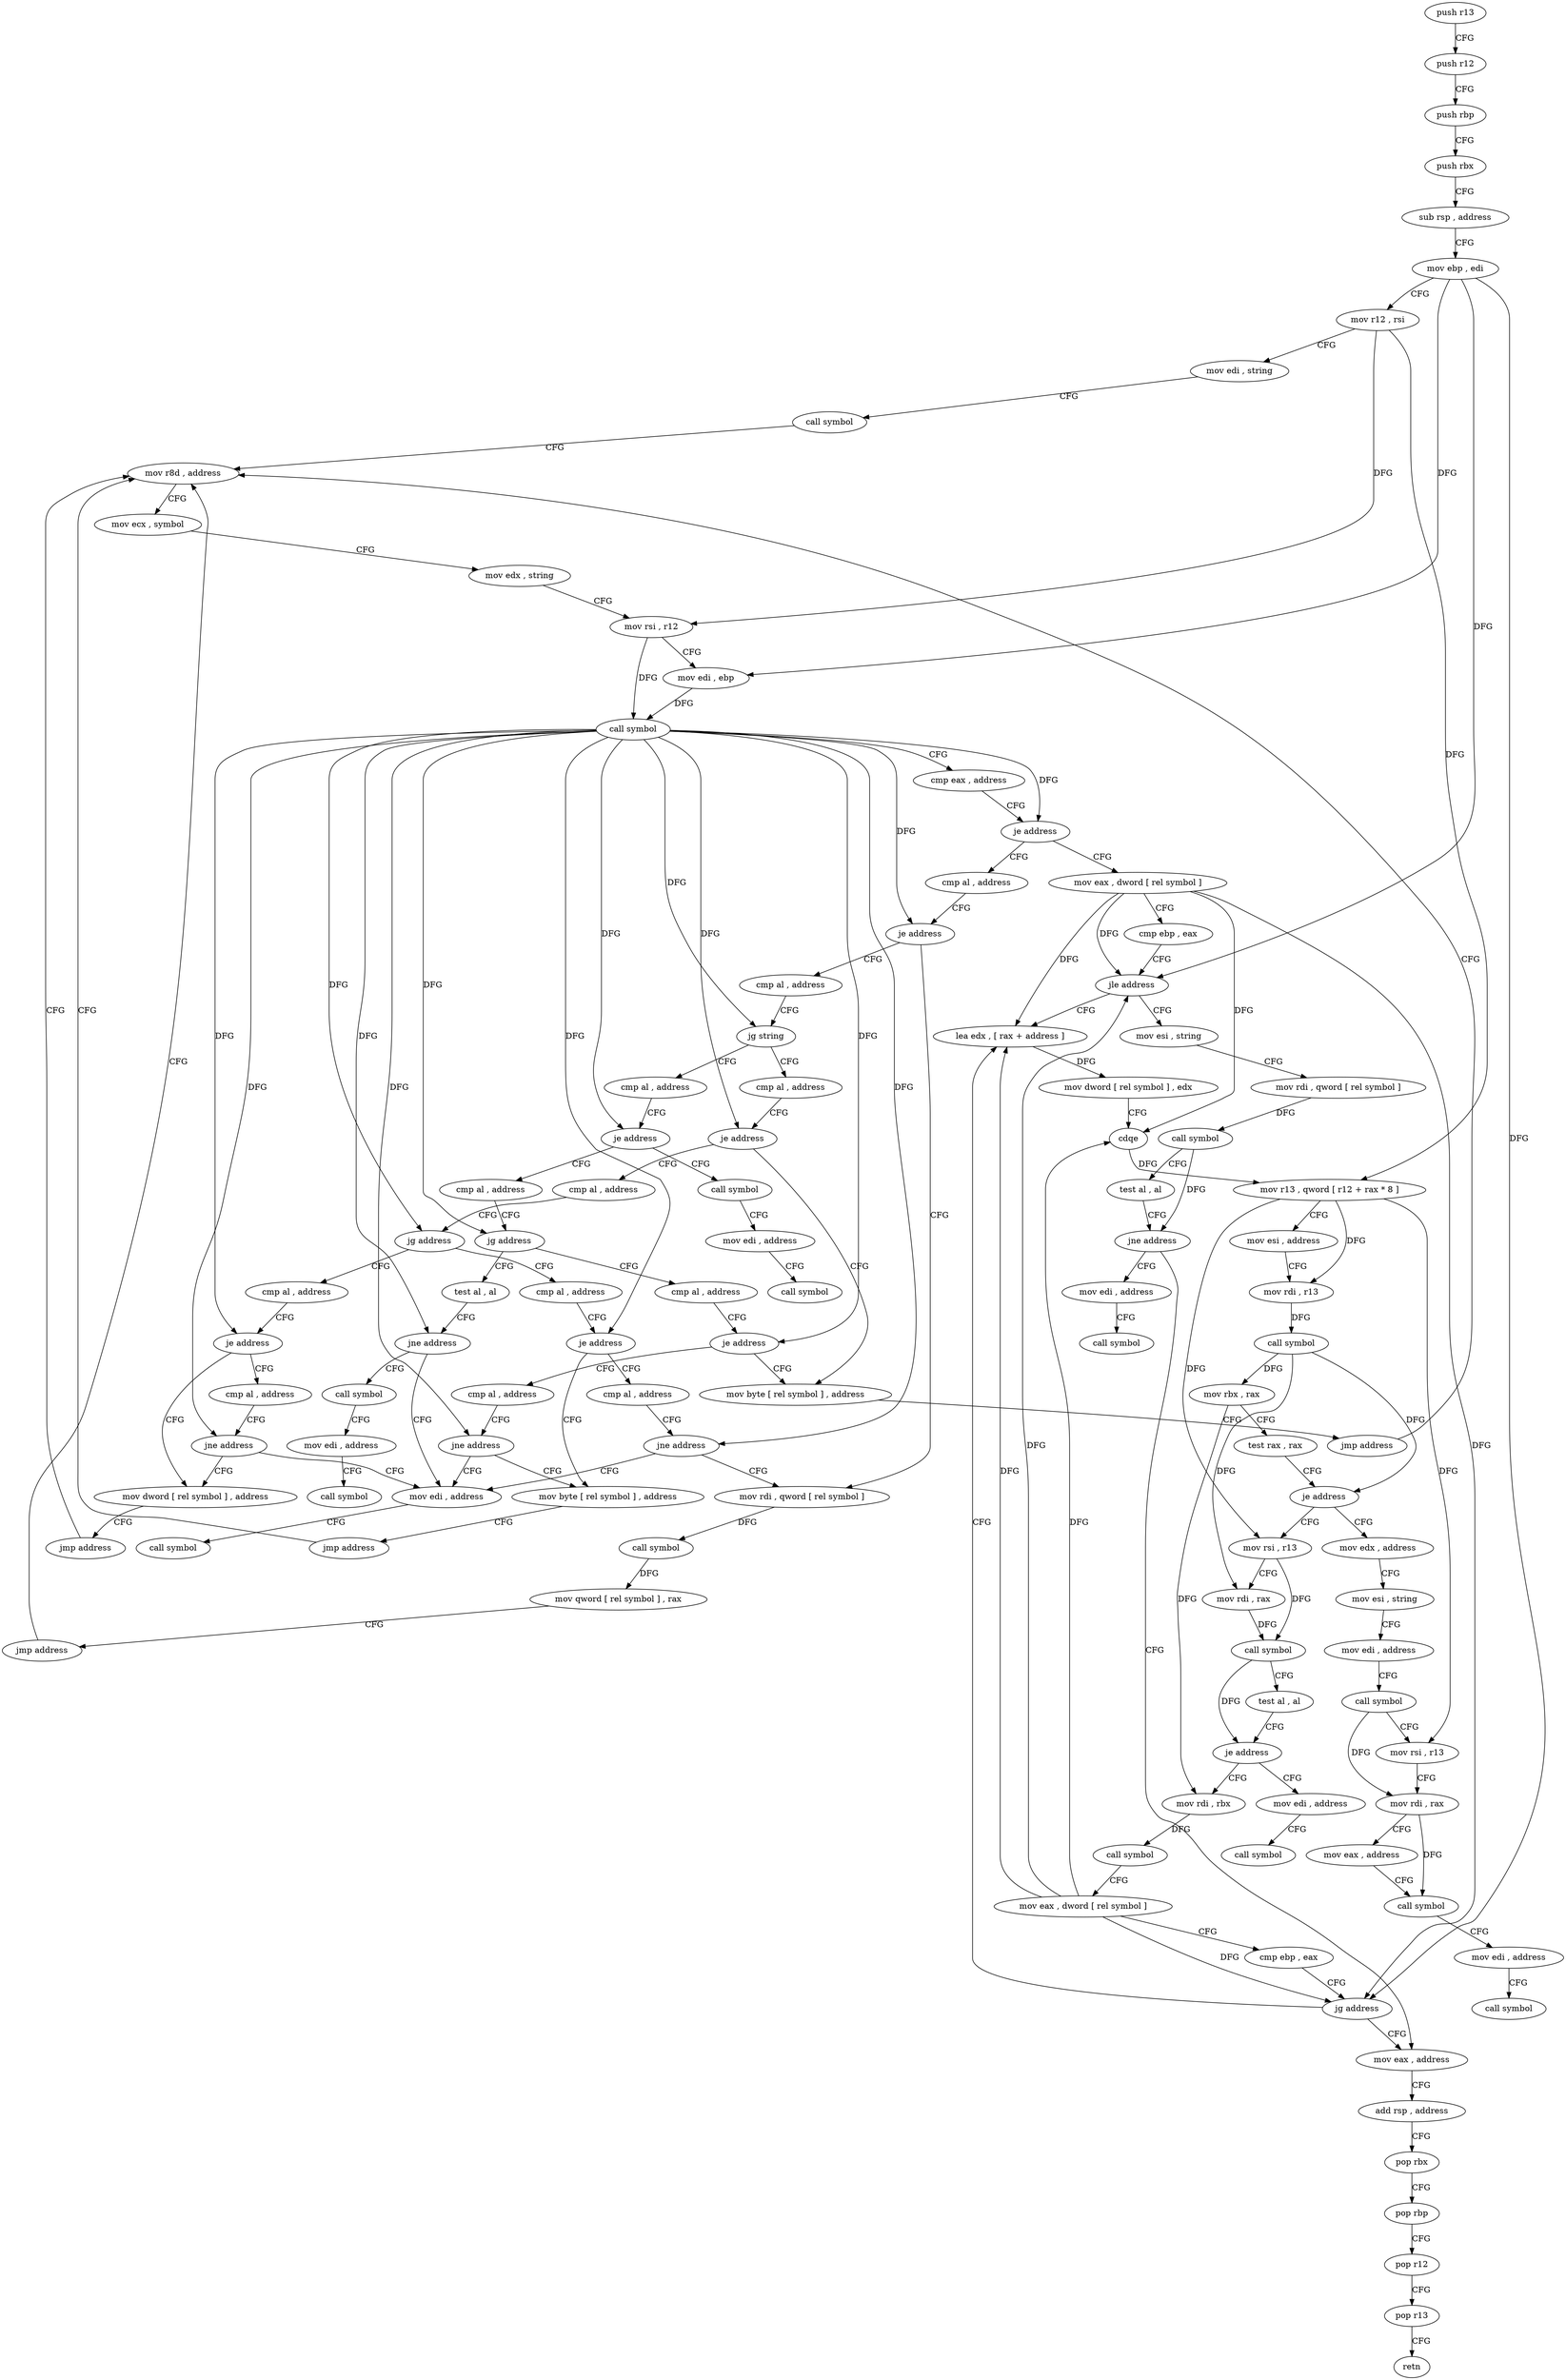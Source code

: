 digraph "func" {
"4216804" [label = "push r13" ]
"4216806" [label = "push r12" ]
"4216808" [label = "push rbp" ]
"4216809" [label = "push rbx" ]
"4216810" [label = "sub rsp , address" ]
"4216814" [label = "mov ebp , edi" ]
"4216816" [label = "mov r12 , rsi" ]
"4216819" [label = "mov edi , string" ]
"4216824" [label = "call symbol" ]
"4216829" [label = "mov r8d , address" ]
"4217013" [label = "mov eax , dword [ rel symbol ]" ]
"4217019" [label = "cmp ebp , eax" ]
"4217021" [label = "jle address" ]
"4217168" [label = "mov esi , string" ]
"4217027" [label = "lea edx , [ rax + address ]" ]
"4216864" [label = "cmp al , address" ]
"4216866" [label = "je address" ]
"4216952" [label = "mov rdi , qword [ rel symbol ]" ]
"4216868" [label = "cmp al , address" ]
"4217173" [label = "mov rdi , qword [ rel symbol ]" ]
"4217180" [label = "call symbol" ]
"4217185" [label = "test al , al" ]
"4217187" [label = "jne address" ]
"4217096" [label = "mov eax , address" ]
"4217189" [label = "mov edi , address" ]
"4217030" [label = "mov dword [ rel symbol ] , edx" ]
"4217036" [label = "cdqe" ]
"4217038" [label = "mov r13 , qword [ r12 + rax * 8 ]" ]
"4217042" [label = "mov esi , address" ]
"4217047" [label = "mov rdi , r13" ]
"4217050" [label = "call symbol" ]
"4217055" [label = "mov rbx , rax" ]
"4217058" [label = "test rax , rax" ]
"4217061" [label = "je address" ]
"4217112" [label = "mov edx , address" ]
"4217063" [label = "mov rsi , r13" ]
"4216959" [label = "call symbol" ]
"4216964" [label = "mov qword [ rel symbol ] , rax" ]
"4216971" [label = "jmp address" ]
"4216870" [label = "jg string" ]
"4216916" [label = "cmp al , address" ]
"4216872" [label = "cmp al , address" ]
"4217101" [label = "add rsp , address" ]
"4217105" [label = "pop rbx" ]
"4217106" [label = "pop rbp" ]
"4217107" [label = "pop r12" ]
"4217109" [label = "pop r13" ]
"4217111" [label = "retn" ]
"4217194" [label = "call symbol" ]
"4217117" [label = "mov esi , string" ]
"4217122" [label = "mov edi , address" ]
"4217127" [label = "call symbol" ]
"4217132" [label = "mov rsi , r13" ]
"4217135" [label = "mov rdi , rax" ]
"4217138" [label = "mov eax , address" ]
"4217143" [label = "call symbol" ]
"4217148" [label = "mov edi , address" ]
"4217153" [label = "call symbol" ]
"4217066" [label = "mov rdi , rax" ]
"4217069" [label = "call symbol" ]
"4217074" [label = "test al , al" ]
"4217076" [label = "je address" ]
"4217158" [label = "mov edi , address" ]
"4217078" [label = "mov rdi , rbx" ]
"4216835" [label = "mov ecx , symbol" ]
"4216840" [label = "mov edx , string" ]
"4216845" [label = "mov rsi , r12" ]
"4216848" [label = "mov edi , ebp" ]
"4216850" [label = "call symbol" ]
"4216855" [label = "cmp eax , address" ]
"4216858" [label = "je address" ]
"4216918" [label = "je address" ]
"4216991" [label = "mov byte [ rel symbol ] , address" ]
"4216920" [label = "cmp al , address" ]
"4216874" [label = "je address" ]
"4216976" [label = "call symbol" ]
"4216876" [label = "cmp al , address" ]
"4217163" [label = "call symbol" ]
"4217081" [label = "call symbol" ]
"4217086" [label = "mov eax , dword [ rel symbol ]" ]
"4217092" [label = "cmp ebp , eax" ]
"4217094" [label = "jg address" ]
"4216998" [label = "jmp address" ]
"4216922" [label = "jg address" ]
"4216944" [label = "cmp al , address" ]
"4216924" [label = "cmp al , address" ]
"4216981" [label = "mov edi , address" ]
"4216986" [label = "call symbol" ]
"4216878" [label = "jg address" ]
"4216899" [label = "cmp al , address" ]
"4216880" [label = "test al , al" ]
"4216946" [label = "je address" ]
"4216907" [label = "mov byte [ rel symbol ] , address" ]
"4216948" [label = "cmp al , address" ]
"4216926" [label = "je address" ]
"4216932" [label = "mov dword [ rel symbol ] , address" ]
"4216928" [label = "cmp al , address" ]
"4216901" [label = "je address" ]
"4216903" [label = "cmp al , address" ]
"4216882" [label = "jne address" ]
"4217003" [label = "mov edi , address" ]
"4216884" [label = "call symbol" ]
"4216914" [label = "jmp address" ]
"4216950" [label = "jne address" ]
"4216942" [label = "jmp address" ]
"4216930" [label = "jne address" ]
"4216905" [label = "jne address" ]
"4217008" [label = "call symbol" ]
"4216889" [label = "mov edi , address" ]
"4216894" [label = "call symbol" ]
"4216804" -> "4216806" [ label = "CFG" ]
"4216806" -> "4216808" [ label = "CFG" ]
"4216808" -> "4216809" [ label = "CFG" ]
"4216809" -> "4216810" [ label = "CFG" ]
"4216810" -> "4216814" [ label = "CFG" ]
"4216814" -> "4216816" [ label = "CFG" ]
"4216814" -> "4216848" [ label = "DFG" ]
"4216814" -> "4217021" [ label = "DFG" ]
"4216814" -> "4217094" [ label = "DFG" ]
"4216816" -> "4216819" [ label = "CFG" ]
"4216816" -> "4216845" [ label = "DFG" ]
"4216816" -> "4217038" [ label = "DFG" ]
"4216819" -> "4216824" [ label = "CFG" ]
"4216824" -> "4216829" [ label = "CFG" ]
"4216829" -> "4216835" [ label = "CFG" ]
"4217013" -> "4217019" [ label = "CFG" ]
"4217013" -> "4217021" [ label = "DFG" ]
"4217013" -> "4217027" [ label = "DFG" ]
"4217013" -> "4217036" [ label = "DFG" ]
"4217013" -> "4217094" [ label = "DFG" ]
"4217019" -> "4217021" [ label = "CFG" ]
"4217021" -> "4217168" [ label = "CFG" ]
"4217021" -> "4217027" [ label = "CFG" ]
"4217168" -> "4217173" [ label = "CFG" ]
"4217027" -> "4217030" [ label = "DFG" ]
"4216864" -> "4216866" [ label = "CFG" ]
"4216866" -> "4216952" [ label = "CFG" ]
"4216866" -> "4216868" [ label = "CFG" ]
"4216952" -> "4216959" [ label = "DFG" ]
"4216868" -> "4216870" [ label = "CFG" ]
"4217173" -> "4217180" [ label = "DFG" ]
"4217180" -> "4217185" [ label = "CFG" ]
"4217180" -> "4217187" [ label = "DFG" ]
"4217185" -> "4217187" [ label = "CFG" ]
"4217187" -> "4217096" [ label = "CFG" ]
"4217187" -> "4217189" [ label = "CFG" ]
"4217096" -> "4217101" [ label = "CFG" ]
"4217189" -> "4217194" [ label = "CFG" ]
"4217030" -> "4217036" [ label = "CFG" ]
"4217036" -> "4217038" [ label = "DFG" ]
"4217038" -> "4217042" [ label = "CFG" ]
"4217038" -> "4217047" [ label = "DFG" ]
"4217038" -> "4217132" [ label = "DFG" ]
"4217038" -> "4217063" [ label = "DFG" ]
"4217042" -> "4217047" [ label = "CFG" ]
"4217047" -> "4217050" [ label = "DFG" ]
"4217050" -> "4217055" [ label = "DFG" ]
"4217050" -> "4217061" [ label = "DFG" ]
"4217050" -> "4217066" [ label = "DFG" ]
"4217055" -> "4217058" [ label = "CFG" ]
"4217055" -> "4217078" [ label = "DFG" ]
"4217058" -> "4217061" [ label = "CFG" ]
"4217061" -> "4217112" [ label = "CFG" ]
"4217061" -> "4217063" [ label = "CFG" ]
"4217112" -> "4217117" [ label = "CFG" ]
"4217063" -> "4217066" [ label = "CFG" ]
"4217063" -> "4217069" [ label = "DFG" ]
"4216959" -> "4216964" [ label = "DFG" ]
"4216964" -> "4216971" [ label = "CFG" ]
"4216971" -> "4216829" [ label = "CFG" ]
"4216870" -> "4216916" [ label = "CFG" ]
"4216870" -> "4216872" [ label = "CFG" ]
"4216916" -> "4216918" [ label = "CFG" ]
"4216872" -> "4216874" [ label = "CFG" ]
"4217101" -> "4217105" [ label = "CFG" ]
"4217105" -> "4217106" [ label = "CFG" ]
"4217106" -> "4217107" [ label = "CFG" ]
"4217107" -> "4217109" [ label = "CFG" ]
"4217109" -> "4217111" [ label = "CFG" ]
"4217117" -> "4217122" [ label = "CFG" ]
"4217122" -> "4217127" [ label = "CFG" ]
"4217127" -> "4217132" [ label = "CFG" ]
"4217127" -> "4217135" [ label = "DFG" ]
"4217132" -> "4217135" [ label = "CFG" ]
"4217135" -> "4217138" [ label = "CFG" ]
"4217135" -> "4217143" [ label = "DFG" ]
"4217138" -> "4217143" [ label = "CFG" ]
"4217143" -> "4217148" [ label = "CFG" ]
"4217148" -> "4217153" [ label = "CFG" ]
"4217066" -> "4217069" [ label = "DFG" ]
"4217069" -> "4217074" [ label = "CFG" ]
"4217069" -> "4217076" [ label = "DFG" ]
"4217074" -> "4217076" [ label = "CFG" ]
"4217076" -> "4217158" [ label = "CFG" ]
"4217076" -> "4217078" [ label = "CFG" ]
"4217158" -> "4217163" [ label = "CFG" ]
"4217078" -> "4217081" [ label = "DFG" ]
"4216835" -> "4216840" [ label = "CFG" ]
"4216840" -> "4216845" [ label = "CFG" ]
"4216845" -> "4216848" [ label = "CFG" ]
"4216845" -> "4216850" [ label = "DFG" ]
"4216848" -> "4216850" [ label = "DFG" ]
"4216850" -> "4216855" [ label = "CFG" ]
"4216850" -> "4216858" [ label = "DFG" ]
"4216850" -> "4216866" [ label = "DFG" ]
"4216850" -> "4216870" [ label = "DFG" ]
"4216850" -> "4216918" [ label = "DFG" ]
"4216850" -> "4216874" [ label = "DFG" ]
"4216850" -> "4216922" [ label = "DFG" ]
"4216850" -> "4216878" [ label = "DFG" ]
"4216850" -> "4216946" [ label = "DFG" ]
"4216850" -> "4216926" [ label = "DFG" ]
"4216850" -> "4216901" [ label = "DFG" ]
"4216850" -> "4216882" [ label = "DFG" ]
"4216850" -> "4216950" [ label = "DFG" ]
"4216850" -> "4216930" [ label = "DFG" ]
"4216850" -> "4216905" [ label = "DFG" ]
"4216855" -> "4216858" [ label = "CFG" ]
"4216858" -> "4217013" [ label = "CFG" ]
"4216858" -> "4216864" [ label = "CFG" ]
"4216918" -> "4216991" [ label = "CFG" ]
"4216918" -> "4216920" [ label = "CFG" ]
"4216991" -> "4216998" [ label = "CFG" ]
"4216920" -> "4216922" [ label = "CFG" ]
"4216874" -> "4216976" [ label = "CFG" ]
"4216874" -> "4216876" [ label = "CFG" ]
"4216976" -> "4216981" [ label = "CFG" ]
"4216876" -> "4216878" [ label = "CFG" ]
"4217081" -> "4217086" [ label = "CFG" ]
"4217086" -> "4217092" [ label = "CFG" ]
"4217086" -> "4217021" [ label = "DFG" ]
"4217086" -> "4217027" [ label = "DFG" ]
"4217086" -> "4217036" [ label = "DFG" ]
"4217086" -> "4217094" [ label = "DFG" ]
"4217092" -> "4217094" [ label = "CFG" ]
"4217094" -> "4217027" [ label = "CFG" ]
"4217094" -> "4217096" [ label = "CFG" ]
"4216998" -> "4216829" [ label = "CFG" ]
"4216922" -> "4216944" [ label = "CFG" ]
"4216922" -> "4216924" [ label = "CFG" ]
"4216944" -> "4216946" [ label = "CFG" ]
"4216924" -> "4216926" [ label = "CFG" ]
"4216981" -> "4216986" [ label = "CFG" ]
"4216878" -> "4216899" [ label = "CFG" ]
"4216878" -> "4216880" [ label = "CFG" ]
"4216899" -> "4216901" [ label = "CFG" ]
"4216880" -> "4216882" [ label = "CFG" ]
"4216946" -> "4216907" [ label = "CFG" ]
"4216946" -> "4216948" [ label = "CFG" ]
"4216907" -> "4216914" [ label = "CFG" ]
"4216948" -> "4216950" [ label = "CFG" ]
"4216926" -> "4216932" [ label = "CFG" ]
"4216926" -> "4216928" [ label = "CFG" ]
"4216932" -> "4216942" [ label = "CFG" ]
"4216928" -> "4216930" [ label = "CFG" ]
"4216901" -> "4216991" [ label = "CFG" ]
"4216901" -> "4216903" [ label = "CFG" ]
"4216903" -> "4216905" [ label = "CFG" ]
"4216882" -> "4217003" [ label = "CFG" ]
"4216882" -> "4216884" [ label = "CFG" ]
"4217003" -> "4217008" [ label = "CFG" ]
"4216884" -> "4216889" [ label = "CFG" ]
"4216914" -> "4216829" [ label = "CFG" ]
"4216950" -> "4217003" [ label = "CFG" ]
"4216950" -> "4216952" [ label = "CFG" ]
"4216942" -> "4216829" [ label = "CFG" ]
"4216930" -> "4217003" [ label = "CFG" ]
"4216930" -> "4216932" [ label = "CFG" ]
"4216905" -> "4217003" [ label = "CFG" ]
"4216905" -> "4216907" [ label = "CFG" ]
"4216889" -> "4216894" [ label = "CFG" ]
}
